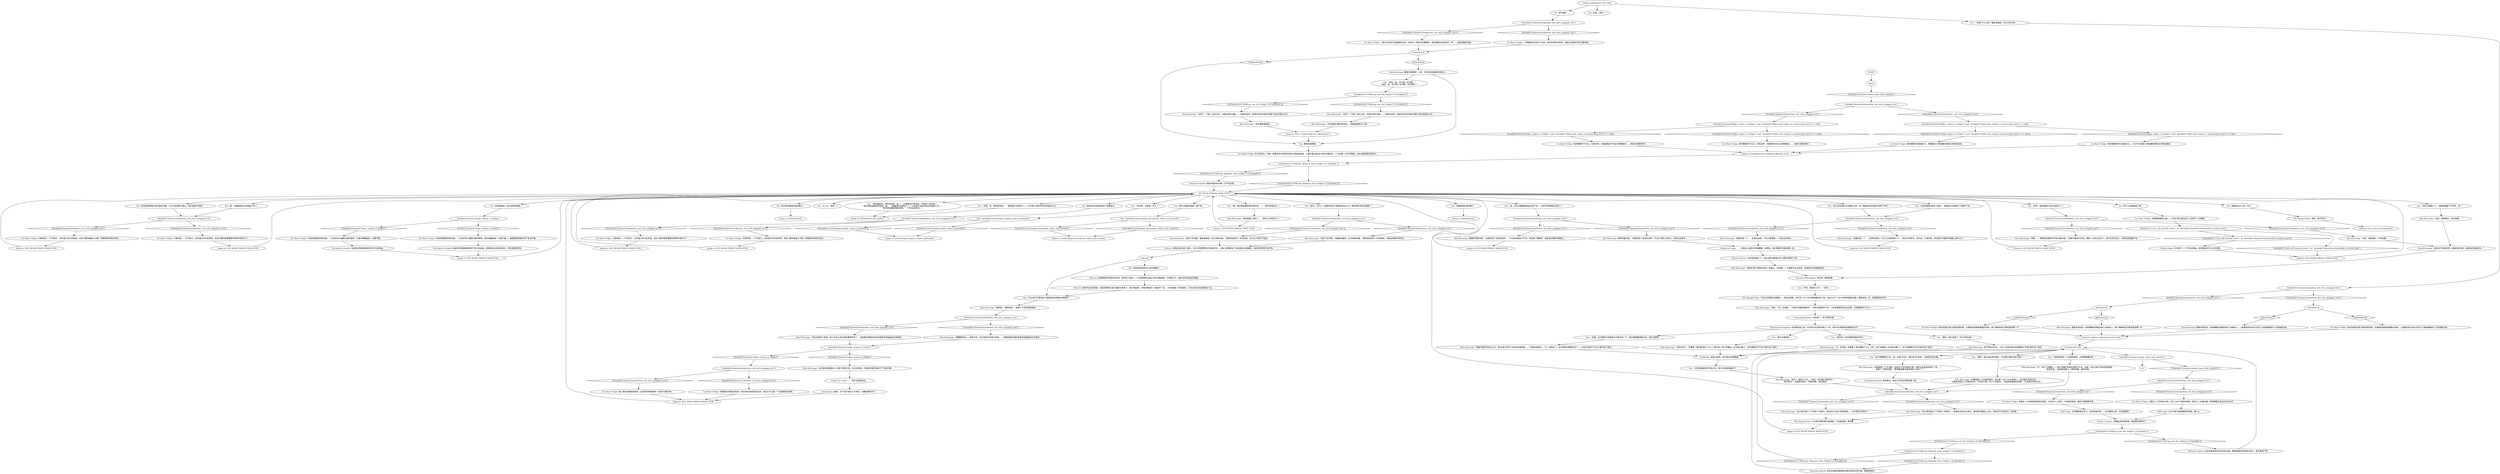 # DOOMED / ICE BEAR FRIDGE
# 1. Has a note inside that points to the frozen ice cream maker that has the filament memory stored inside.
#2. Reacting to the fact that there's a giant ice bear fridge still running them a loss.
#3. This is where you put the hanged man. If hub reached then this is an instant solution for TASK.find_fridge / If has TASK.find_fridge then this is the solution.
#4. The fridge can be turned off from the breaker box.
# ==================================================
digraph G {
	  0 [label="START"];
	  1 [label="input"];
	  2 [label="Shivers: 女孩跑到街市档位的时候，突然哭了起来：一只恶狠狠的冰熊正守在冰箱前面！它扬起爪子，想拦住所有潜在的顾客。"];
	  3 [label="You: “喂，我好像没看到场外拷贝啊……”（再次检查架子。）"];
	  4 [label="Kim Kitsuragi: 他研究着冰箱。“这确实是个反常的选择，不过它*确实*足够大。而且也足够冷……”"];
	  5 [label="Physical Instrument: 这件事完成之后，你*绝对*应该好好喝上一杯。或许可以再来些*异教徒仪式*。"];
	  6 [label="You: “好吧，金。把他带走吧。”（警督把尸体带走了——今天剩下来的时间你将独自工作。）"];
	  7 [label="IsKimHere()"];
	  8 [label="IsKimHere()", shape=diamond];
	  9 [label="!(IsKimHere())", shape=diamond];
	  10 [label="Kim Kitsuragi: “漂亮，”他一边说着，一边用手帕擦拭着双手。“冰熊冰箱里的尸体——我当警察的职业生涯里，这是最棒的工作之一。”"];
	  11 [label="You: “真的吗？你觉得做的挺好的吗？”"];
	  12 [label="You: “是啊，我也没有很*得意*，不过我们确实找到冰箱了。”"];
	  13 [label="Kim Kitsuragi: “那我们把尸体搬过来吧？我搬头，你抬脚。上下楼梯不会太容易，但是我们应该能做到的。”"];
	  14 [label="Variable[\"doomed.breakerbox_red_wire_plugged_out\"]"];
	  15 [label="Variable[\"doomed.breakerbox_red_wire_plugged_out\"]", shape=diamond];
	  16 [label="!(Variable[\"doomed.breakerbox_red_wire_plugged_out\"])", shape=diamond];
	  17 [label="Jump to: [IsTaskActive(\"TASK.get_filament_from ...]"];
	  18 [label="Variable[\"doomed.breakerbox_red_wire_plugged_out\"]"];
	  19 [label="Variable[\"doomed.breakerbox_red_wire_plugged_out\"]", shape=diamond];
	  20 [label="!(Variable[\"doomed.breakerbox_red_wire_plugged_out\"])", shape=diamond];
	  21 [label="Jump to: [ICE BEAR FRIDGE MAIN HUB]"];
	  22 [label="Kim Kitsuragi: “我们看看里面吧。”"];
	  23 [label="Esprit de Corps: ……但是这上面的光学很糟糕，他想到。我们需要尽可能安静一些。"];
	  24 [label="Conceptualization: 你创造了一具*冰熊石棺*。"];
	  25 [label="Conceptualization: 他说得对。他的工作肯定会更拘谨一些。"];
	  26 [label="Kim Kitsuragi: “至少我们阻止了尸体进一步腐烂。现在你可以进行其他检查——在可控的*环境*下。”"];
	  27 [label="Kim Kitsuragi: “当然了。只是一台巨大的、冰熊形状的冰箱……”他放松双手，脸庞沐浴在开启的冰箱门发出的强光之中。"];
	  28 [label="You: 看看冰箱里面。"];
	  29 [label="Perception (Smell): 包装纸还残留着香草和巧克力的味道。"];
	  30 [label="Visual Calculus: 你的视觉确认了：这台冰熊冰箱里还可以再放*两具*尸体。"];
	  31 [label="Physical Instrument: 你们俩？那很容易。"];
	  32 [label="Jump to: [XP.discover_the_bullet]"];
	  33 [label="Reaction Speed: 这肯定就是苏娜提到的那台巨型冰熊冰箱。看看里面吧。"];
	  34 [label="IsTaskActive(\"TASK.go_see_the_fridge\")--[[ Variable[ ]]"];
	  35 [label="IsTaskActive(\"TASK.go_see_the_fridge\")--[[ Variable[ ]]", shape=diamond];
	  36 [label="!(IsTaskActive(\"TASK.go_see_the_fridge\")--[[ Variable[ ]])", shape=diamond];
	  37 [label="You: “我觉得这是一个光荣的成就，大家都需要听到。”"];
	  38 [label="Variable[\"doomed.fridge_corpse_in_fridge\"]  and  Variable[\"TASK.send_corpse_to_processing_done\"] == false"];
	  39 [label="Variable[\"doomed.fridge_corpse_in_fridge\"]  and  Variable[\"TASK.send_corpse_to_processing_done\"] == false", shape=diamond];
	  40 [label="!(Variable[\"doomed.fridge_corpse_in_fridge\"]  and  Variable[\"TASK.send_corpse_to_processing_done\"] == false)", shape=diamond];
	  41 [label="Jump to: [ICE BEAR FRIDGE MAIN HUB]"];
	  42 [label="Jump to: [ICE BEAR FRIDGE MAIN HUB]"];
	  43 [label="You: 再次尝试脱掉死者的靴子。"];
	  44 [label="You: “看啦！我们创造了一具*冰熊石棺*。”"];
	  45 [label="Half Light: 这只冰熊可是超级食肉动物。要小心。"];
	  46 [label="Ice Bear Fridge: 一股冰冷的空气迎面朝你扑来。你听见一阵低沉的嘟囔声，就好像熊在自我调节一样……这是冰箱的内部。"];
	  47 [label="You: 关上门。[离开。]"];
	  48 [label="Kim Kitsuragi: “当然没有了。你看看！我们都*做了*什么？我们把一具尸体塞进一台冰熊冰箱了。这件事绝对*不可以*离开这个房间。”"];
	  49 [label="Kim Kitsuragi: 警督没有回话。他的眼睛还停留在那个动物身上。那个神秘的肚子隔间里漆黑一片……"];
	  50 [label="Visual Calculus: 熊看起来异常逼真。难道是动物标本？"];
	  51 [label="Shivers: 母亲冲过去安抚她，但是菲费特已经不想要冰淇淋了，她只想回家。冰熊盯着她们一路离开广场。一阵风卷起一张包装纸，正好从哭泣的女孩身边飞过……"];
	  52 [label="Ice Bear Fridge: 它很完美——不仅够大，还有强力的冷却系统。现在只要你能插上冰箱，把警督找来帮忙的话……"];
	  53 [label="You: “没错。这可要举行异教徒仪式来庆祝一下。我们把蜂蜜酒拿出来，把它点燃吧。”"];
	  54 [label="Variable[\"doomed.fridge_corpse_in_fridge\"]"];
	  55 [label="Variable[\"doomed.fridge_corpse_in_fridge\"]", shape=diamond];
	  56 [label="!(Variable[\"doomed.fridge_corpse_in_fridge\"])", shape=diamond];
	  57 [label="Kim Kitsuragi: “我知道，”警督说到，“真是个不幸的营销选择。”"];
	  58 [label="IsTaskActive(\"TASK.get_filament_from_fridge\")--[[ Variable[ ]]"];
	  59 [label="IsTaskActive(\"TASK.get_filament_from_fridge\")--[[ Variable[ ]]", shape=diamond];
	  60 [label="!(IsTaskActive(\"TASK.get_filament_from_fridge\")--[[ Variable[ ]])", shape=diamond];
	  61 [label="You: 嗯，冰箱看起来大的够放尸体了……"];
	  62 [label="Jump to: [yard.hanged_inland_corpse_answered]"];
	  63 [label="You: “*这是*什么东西？看起来像是一只巨大的冰熊……”"];
	  64 [label="Kim Kitsuragi: “更糟糕的是——直到今天，这只熊还在花他们的钱……”警督指着冰箱外那条弯弯曲曲的红色电线。"];
	  65 [label="Half Light: 它的眼睛毫无生气，但还是很可怕……在它醒来之前，快点跑路吧！"];
	  66 [label="Variable[\"doomed.breakerbox_red_wire_plugged_out\"]"];
	  67 [label="Variable[\"doomed.breakerbox_red_wire_plugged_out\"]", shape=diamond];
	  68 [label="!(Variable[\"doomed.breakerbox_red_wire_plugged_out\"])", shape=diamond];
	  69 [label="Ice Bear Fridge: 一阵微弱的冷风吹了出来。你听见滴水的声响。这是正在解冻中的冰箱内部。"];
	  70 [label="Variable[\"doomed.breakerbox_red_wire_plugged_out\"]"];
	  71 [label="Variable[\"doomed.breakerbox_red_wire_plugged_out\"]", shape=diamond];
	  72 [label="!(Variable[\"doomed.breakerbox_red_wire_plugged_out\"])", shape=diamond];
	  73 [label="The Hanged Man: 尸体比你想象的还要重——而且也更臭。你们花了半小时才把他搬到地下室，然后又花了十多分钟把他塞进冰箱。警督退后一步，欣赏着你的杰作。"];
	  74 [label="Kim Kitsuragi: “正好是我们要找的东西——看看里面有什么吧。”"];
	  75 [label="Jump to: [ICE BEAR FRIDGE MAIN HUB]"];
	  76 [label="Kim Kitsuragi: “这确实是一个……反常的选择。不过它很宽敞——而且也足够冷……”"];
	  77 [label="Variable[\"doomed.breakerbox_red_wire_plugged_out\"]"];
	  78 [label="Variable[\"doomed.breakerbox_red_wire_plugged_out\"]", shape=diamond];
	  79 [label="!(Variable[\"doomed.breakerbox_red_wire_plugged_out\"])", shape=diamond];
	  80 [label="Jump to: [ICE BEAR FRIDGE MAIN HUB]"];
	  81 [label="Ice Bear Fridge: 通上电的冰箱嗡嗡直响。这玩意的电费账单一定是*灾难性*的。"];
	  82 [label="Kim Kitsuragi: “不。并没有。你看看！我们都做了什么？把*一具尸体塞进一台冰熊冰箱了*。这个故事绝对不可以离开这个房间。”"];
	  83 [label="You: 检查里面的一张冰淇淋包装纸。"];
	  84 [label="Kim Kitsuragi: “这是个好问题。看起来像是一台冰淇淋冰箱。”警督拿起其中一张包装纸，在灯光下研究了起来。"];
	  85 [label="Jump to: [ICE BEAR FRIDGE MAIN HUB]"];
	  86 [label="Ice Bear Fridge: 你看见一只可怕的冰熊，肚子上有个奇怪的隔间。隔间门上布满冰霜，熊的眼睛正发出红色的光芒。"];
	  87 [label="Variable[\"doomed.breakerbox_red_wire_plugged_out\"]"];
	  88 [label="Variable[\"doomed.breakerbox_red_wire_plugged_out\"]", shape=diamond];
	  89 [label="!(Variable[\"doomed.breakerbox_red_wire_plugged_out\"])", shape=diamond];
	  90 [label="You: “放松，金，这只是一台冰箱。”\n“放松，金，这只是一台冰箱，还记得吗？”"];
	  91 [label="Variable[\"doomed.breakerbox_red_wire_plugged_out\"]"];
	  92 [label="Variable[\"doomed.breakerbox_red_wire_plugged_out\"]", shape=diamond];
	  93 [label="!(Variable[\"doomed.breakerbox_red_wire_plugged_out\"])", shape=diamond];
	  94 [label="Jump to: [ICE BEAR FRIDGE MAIN HUB]"];
	  95 [label="Ice Bear Fridge: 熊的眼睛死气沉沉、空洞无神，冰箱里面的尸体正在慢慢腐烂……电源已经被切断了。"];
	  96 [label="You: “现在冰箱插上了。你能帮我搬下尸体吗，金？”"];
	  97 [label="Jump to: [ICE BEAR FRIDGE MAIN HUB]"];
	  98 [label="You: “好吧，是时候把尸体冰冻起来了！”"];
	  99 [label="Jump to: [ICE BEAR FRIDGE MAIN HUB]"];
	  100 [label="You: 后退。[离开。]"];
	  101 [label="Ice Bear Fridge: 你的话语在空旷的房间里回荡，与潮湿的地板砖碰撞出声响。一道强烈的光线从它肚子上那道神秘的小门里透射出来……"];
	  102 [label="Variable[\"doomed.breakerbox_red_wire_plugged_out\"]"];
	  103 [label="Variable[\"doomed.breakerbox_red_wire_plugged_out\"]", shape=diamond];
	  104 [label="!(Variable[\"doomed.breakerbox_red_wire_plugged_out\"])", shape=diamond];
	  105 [label="Ice Bear Fridge: 熊的眼睛仍然发着红光，照看着肚子里隐藏的那些冰淇淋包装纸。"];
	  106 [label="Kim Kitsuragi: “当然。我来搬头，你去抬脚……”"];
	  107 [label="The Hanged Man: 在冰熊冰箱的寒冰领域里，尸体跌坐着，等待着……"];
	  108 [label="You: “告诉我，你是谁，死人？”"];
	  109 [label="You: Variable[\"yard.hanged_inland_corpse_answered\"]"];
	  110 [label="Variable[\"yard.hanged_inland_corpse_answered\"]", shape=diamond];
	  111 [label="!(Variable[\"yard.hanged_inland_corpse_answered\"])", shape=diamond];
	  112 [label="Variable[\"doomed.breakerbox_red_wire_plugged_out\"]"];
	  113 [label="Variable[\"doomed.breakerbox_red_wire_plugged_out\"]", shape=diamond];
	  114 [label="!(Variable[\"doomed.breakerbox_red_wire_plugged_out\"])", shape=diamond];
	  115 [label="Shivers: 那是过去的某个夏天。5岁大的菲费特松开母亲的手，一蹦一跳地跑向广场对面的冰淇淋摊，口袋中的零钱叮当作响。"];
	  116 [label="Ice Bear Fridge: 它很完美——不仅够大，还有强力的冷却系统。现在只要你能把警督找来帮忙就可以了……"];
	  117 [label="Jump to: [You: \"Look inside the refrigerator.\"]"];
	  118 [label="Perception (Smell): 包装纸还残留着香草和巧克力的味道。即使是在这样的恶臭中，你还是感觉的到。"];
	  119 [label="Kim Kitsuragi: “这玩意的电费账单一定是*灾难性*的。话又说回来，它确实帮我们解决了尸体的问题……”"];
	  120 [label="You: “所以你觉得这台冰箱怎么样，金？看起来大的够放*两具*尸体了。”"];
	  121 [label="You: *再次*彻底地调查一遍尸体。"];
	  122 [label="You: Variable[\"yard.hanged_perception_white_oval_wound\"]"];
	  123 [label="Variable[\"yard.hanged_perception_white_oval_wound\"]", shape=diamond];
	  124 [label="!(Variable[\"yard.hanged_perception_white_oval_wound\"])", shape=diamond];
	  125 [label="Kim Kitsuragi: 警督没有回话。他的眼睛还停留在那个动物身上。一道强烈的光线从它肚子上那道神秘的小门里透射出来……"];
	  126 [label="You: “这不是警察的工作，金。这是*艺术*。我们是*艺术家*，这是我们的幻想。”"];
	  127 [label="You: “好吧，那就开工吧！”（拍手。）"];
	  128 [label="Jump to: [before opening the door hub]"];
	  129 [label="Variable[\"doomed.fridge_corpse_in_fridge\"]  and  Variable[\"TASK.send_corpse_to_processing_done\"] == false"];
	  130 [label="Variable[\"doomed.fridge_corpse_in_fridge\"]  and  Variable[\"TASK.send_corpse_to_processing_done\"] == false", shape=diamond];
	  131 [label="!(Variable[\"doomed.fridge_corpse_in_fridge\"]  and  Variable[\"TASK.send_corpse_to_processing_done\"] == false)", shape=diamond];
	  132 [label="You: 这肯定就是他们告诉我的冰箱。不过不知道够不够大，能不能放尸体呢？"];
	  133 [label="Variable[\"doomed.breakerbox_red_wire_plugged_out\"]"];
	  134 [label="Variable[\"doomed.breakerbox_red_wire_plugged_out\"]", shape=diamond];
	  135 [label="!(Variable[\"doomed.breakerbox_red_wire_plugged_out\"])", shape=diamond];
	  136 [label="Jump to: [IsKimHere()]"];
	  137 [label="You: 突如其来的寒冷让你开始颤抖。"];
	  138 [label="Esprit de Corps: ……我们还真是走运。"];
	  139 [label="Variable[\"doomed.breakerbox_red_wire_plugged_out\"]"];
	  140 [label="Variable[\"doomed.breakerbox_red_wire_plugged_out\"]", shape=diamond];
	  141 [label="!(Variable[\"doomed.breakerbox_red_wire_plugged_out\"])", shape=diamond];
	  142 [label="IsKimHere()"];
	  143 [label="IsKimHere()", shape=diamond];
	  144 [label="!(IsKimHere())", shape=diamond];
	  145 [label="Kim Kitsuragi: “那肯定不会是世界上*最容易*的事，但是我们能搞定的。”"];
	  146 [label="Kim Kitsuragi: 警督研究着冰箱。“这确实是个反常的选择……不过肯定能放下尸体。现在唯一要做的，就是把冰箱的电源插上。”"];
	  147 [label="Jump to: [yard.hanged_perception_white_oval_wound]"];
	  148 [label="The Hanged Man: 来吧，疯子罗尼！"];
	  149 [label="Kim Kitsuragi: “不。他们*不需要*——他们*需要*听到的是我们平淡、无聊、完全*保守*的凶杀案调查。”\n“希望不是。”他恼怒地看了一眼你的脚，紧闭双唇。"];
	  150 [label="Kim Kitsuragi: “肯定是被人拿走了……便条上写的是什么？”"];
	  151 [label="Jump to: [ICE BEAR FRIDGE MAIN HUB]"];
	  152 [label="Variable[\"doomed.breakerbox_red_wire_plugged_out\"]"];
	  153 [label="Variable[\"doomed.breakerbox_red_wire_plugged_out\"]", shape=diamond];
	  154 [label="!(Variable[\"doomed.breakerbox_red_wire_plugged_out\"])", shape=diamond];
	  155 [label="Kim Kitsuragi: “等等……”警督检查着黑乎乎的冰箱内部。“如果冰箱没开的话，那就一点用也没有了。我们先把它插上，然后回这里搬尸体。”"];
	  156 [label="IsTaskActive(\"TASK.go_see_the_fridge\")--[[ Variable[ ]]"];
	  157 [label="IsTaskActive(\"TASK.go_see_the_fridge\")--[[ Variable[ ]]", shape=diamond];
	  158 [label="!(IsTaskActive(\"TASK.go_see_the_fridge\")--[[ Variable[ ]])", shape=diamond];
	  159 [label="You: 试着脱掉死者的靴子。"];
	  160 [label="You: 把门撬开……"];
	  161 [label="Kim Kitsuragi: 警督往里面瞥了一眼，手已经扶在腰间的枪套上。"];
	  162 [label="Kim Kitsuragi: “如果我是一个艺术家，这肯定*不是*我的幻想。我的作品会更加保守一些……”\n他看了一眼你的脚。“那我猜盗墓也是表演的一部分了？”"];
	  163 [label="You: “金，这台冰箱看来很适合放尸体——我们不用再到处询问了。”"];
	  164 [label="You: 看起来应该很容易把尸体塞进去。"];
	  165 [label="Reaction Speed: 但是纤维内存在哪？它不在这里……"];
	  166 [label="Ice Bear Fridge: 熊的眼睛依然在发着红光——它正守卫着肚子里隐藏的那些冰淇淋包装纸。"];
	  167 [label="You: “这显然就是*那台*冰箱了。看起来大的能放下*两具*尸体。”"];
	  168 [label="Ice Bear Fridge: 它很完美——不仅够大，还有强力的冷却系统。现在只要你能把警督找来帮忙就可以了……"];
	  169 [label="IsTaskActive(\"TASK.get_filament_from_fridge\")--[[ Variable[ ]]"];
	  170 [label="IsTaskActive(\"TASK.get_filament_from_fridge\")--[[ Variable[ ]]", shape=diamond];
	  171 [label="!(IsTaskActive(\"TASK.get_filament_from_fridge\")--[[ Variable[ ]])", shape=diamond];
	  172 [label="Jump to: [IsKimHere()]"];
	  173 [label="Ice Bear Fridge: 架子是空的。你唯一能看见的只有皱巴巴的冰淇淋包装纸，上面印着*瑞瓦肖冰城*的商标名。门上贴着一份手写便条。这台冰箱真是有够巨大。"];
	  174 [label="sold hub"];
	  175 [label="Kim Kitsuragi: “这确实是一个……反常的选择。不过它已经足够大了——而且也足够冷。老实说，它很完美。现在我们只要把冰箱插上就可以了。”"];
	  176 [label="Ice Bear Fridge: 它很完美——不仅够大，还有强力的冷却系统。现在只要你能插上冰箱，把警督找来帮忙的话……"];
	  177 [label="Kim Kitsuragi: “当然了。只是一台巨大的、冰熊形状的冰箱……”他放松双手，脸庞沐浴在开启的冰箱门发出的强光之中。"];
	  178 [label="Kim Kitsuragi: “我就*知道*你会这么说！我*知道*这样下去肯定会提到酒……”他使劲摇摇头。“不。别再来了。这已经够*异教徒*的了——而且它绝对*不可以*离开这个房间。”"];
	  179 [label="Interfacing: 确实。对于验尸官的工作来说，冷藏肉要好多了。"];
	  180 [label="IsKimHere()"];
	  181 [label="IsKimHere()", shape=diamond];
	  182 [label="!(IsKimHere())", shape=diamond];
	  183 [label="You: “首先，为什么一间废弃的地下室里会有这么大一尊冰熊形状的冰箱啊？”"];
	  184 [label="Jump to: [ICE BEAR FRIDGE MAIN HUB]"];
	  185 [label="Ice Bear Fridge: 熊的眼睛死气沉沉，空洞无神，冰箱里的冰块正在慢慢融化……电源已经被切断了。"];
	  186 [label="Ice Bear Fridge: 光滑的玻璃包装纸后面，一只友好的卡通熊正朝你微笑。它跟冰箱看起来一点都不像。"];
	  187 [label="Kim Kitsuragi: “这是个好问题。它看起来像是一台冰淇淋冰箱。”警督拿起其中一张包装纸，试着在黑暗中研究它。"];
	  188 [label="Kim Kitsuragi: “当然。我来搬头，你去抬脚……”"];
	  189 [label="Kim Kitsuragi: “有吗？”他叹了口气。“好吧，也许我们*确实有*。”\n“我们有吗？”他恼怒地看了一眼你的脚，紧闭双唇。"];
	  190 [label="Ice Bear Fridge: 你的话语在空旷的房间里回荡，与潮湿的地板砖碰撞出声响。那个神秘的肚子隔间里漆黑一片……"];
	  191 [label="Kim Kitsuragi: “现在你拔掉了电线，至少不会让他们继续遭受损失了。”他指着冰箱旁边伸出的那条弯弯曲曲的红色电线。"];
	  192 [label="You: “把他装起来，然后带走吧，金。”（让警督把尸体带走，不做进一步检查。）\n“我们把他装起来带走吧，金。”（警督把尸体带走了——今天剩下来的时间你将独自工作。）\n“我们把他搬到锐影里吧。”（尸体处理完毕。）"];
	  193 [label="Jump to: [le corpse questionnaire]"];
	  194 [label="ICE BEAR FRIDGE MAIN HUB"];
	  195 [label="You: 把门上的便条取下来。"];
	  196 [label="Reaction Speed: 这肯定就是他们告诉你的冰箱。看看里面的空间够不够大，能不能放尸体。"];
	  197 [label="You: “我不太相信你。”"];
	  198 [label="Kim Kitsuragi: “冰箱是挺让人印象深刻的，这只是一次*小小的*胜利——在无数次失败之间。”\n“冰箱本身挺让人印象深刻的，不过这只是一次小小的胜利。”他恼怒地看着你的脚。“在无数次失败之间。”"];
	  199 [label="Authority: 他是认真的。他不想当冰熊警察。"];
	  200 [label="Ice Bear Fridge: 你面前的冰箱空空如也，因为制冷系统没有生效，现在它不过是一个过度放纵的衣柜。"];
	  201 [label="Variable[\"tc.turn_off_tutorial_node\"]  or  Variable[\"character.interactable_tutorial_seen\"]"];
	  202 [label="Variable[\"tc.turn_off_tutorial_node\"]  or  Variable[\"character.interactable_tutorial_seen\"]", shape=diamond];
	  203 [label="!(Variable[\"tc.turn_off_tutorial_node\"]  or  Variable[\"character.interactable_tutorial_seen\"])", shape=diamond];
	  204 [label="Tutorial Agent: 你得到了一个可互动物品。前往物品栏中与之互动吧。"];
	  205 [label="Ice Bear Fridge: 你看见一只冰熊若隐若现的阴影，它的肚子上还有一个奇怪的隔间。隔间门微微敞开着……"];
	  206 [label="Variable[\"doomed.breakerbox_red_wire_plugged_out\"]"];
	  207 [label="Variable[\"doomed.breakerbox_red_wire_plugged_out\"]", shape=diamond];
	  208 [label="!(Variable[\"doomed.breakerbox_red_wire_plugged_out\"])", shape=diamond];
	  209 [label="Ice Bear Fridge: 光滑的玻璃包装纸后面，一只友好的卡通熊在朝你微笑。跟冰箱看起来一点都不像——跟里面那具腐烂的尸体也不像。"];
	  210 [label="Kim Kitsuragi: “至少我们阻止了尸体进一步腐烂——或者应该说可以阻止，等你把冰箱插上之后。然后你可以再进行一次检查。”"];
	  211 [label="Ice Bear Fridge: 你把便条塞进口袋——*还有*把它固定在门上的那个小冰箱贴。"];
	  212 [label="Jump to: [ICE BEAR FRIDGE MAIN HUB]"];
	  213 [label="You: “所以他们打算用这个超级食肉动物卖冰淇淋吗？”"];
	  214 [label="Kim Kitsuragi: 他严肃地点点头。“这个*冰熊石棺*的话题绝对*不能*离开这个房间。”"];
	  215 [label="Variable[\"doomed.fridge_corpse_in_fridge\"]"];
	  216 [label="Variable[\"doomed.fridge_corpse_in_fridge\"]", shape=diamond];
	  217 [label="!(Variable[\"doomed.fridge_corpse_in_fridge\"])", shape=diamond];
	  218 [label="You: 跟我说点什么吧，死人。"];
	  219 [label="before opening the door hub"];
	  220 [label="Untitled hub (04)"];
	  221 [label="You: “在所有能用到的手段之间，我们已经做到最好了。”"];
	  222 [label="Variable[\"doomed.icebear_main_hub_reached\"]"];
	  223 [label="Variable[\"doomed.icebear_main_hub_reached\"]", shape=diamond];
	  224 [label="!(Variable[\"doomed.icebear_main_hub_reached\"])", shape=diamond];
	  0 -> 1
	  1 -> 223
	  2 -> 51
	  3 -> 150
	  4 -> 23
	  5 -> 53
	  5 -> 11
	  5 -> 44
	  5 -> 197
	  6 -> 32
	  7 -> 8
	  7 -> 9
	  8 -> 161
	  9 -> 28
	  10 -> 24
	  11 -> 82
	  12 -> 198
	  13 -> 31
	  14 -> 16
	  14 -> 15
	  15 -> 191
	  16 -> 64
	  17 -> 58
	  18 -> 19
	  18 -> 20
	  19 -> 175
	  20 -> 76
	  21 -> 194
	  22 -> 117
	  23 -> 30
	  24 -> 5
	  25 -> 87
	  26 -> 107
	  27 -> 22
	  28 -> 173
	  29 -> 94
	  30 -> 13
	  31 -> 127
	  33 -> 220
	  34 -> 35
	  34 -> 36
	  35 -> 196
	  36 -> 169
	  37 -> 149
	  38 -> 40
	  38 -> 39
	  39 -> 166
	  40 -> 105
	  41 -> 194
	  42 -> 194
	  43 -> 136
	  44 -> 214
	  45 -> 50
	  46 -> 7
	  48 -> 199
	  49 -> 128
	  50 -> 34
	  51 -> 213
	  52 -> 97
	  53 -> 178
	  54 -> 56
	  54 -> 55
	  55 -> 119
	  56 -> 112
	  57 -> 14
	  58 -> 59
	  58 -> 60
	  59 -> 165
	  60 -> 194
	  61 -> 206
	  63 -> 102
	  64 -> 54
	  65 -> 50
	  66 -> 67
	  66 -> 68
	  67 -> 69
	  68 -> 46
	  69 -> 7
	  70 -> 72
	  70 -> 71
	  71 -> 129
	  72 -> 38
	  73 -> 10
	  74 -> 117
	  75 -> 194
	  76 -> 23
	  77 -> 78
	  77 -> 79
	  78 -> 155
	  79 -> 106
	  80 -> 194
	  81 -> 99
	  82 -> 199
	  83 -> 215
	  84 -> 115
	  85 -> 194
	  86 -> 45
	  87 -> 88
	  87 -> 89
	  88 -> 210
	  89 -> 26
	  90 -> 156
	  91 -> 92
	  91 -> 93
	  92 -> 187
	  93 -> 84
	  94 -> 194
	  95 -> 17
	  96 -> 188
	  97 -> 194
	  98 -> 77
	  99 -> 194
	  101 -> 128
	  102 -> 104
	  102 -> 103
	  103 -> 142
	  104 -> 180
	  105 -> 17
	  106 -> 145
	  107 -> 184
	  108 -> 109
	  109 -> 110
	  109 -> 111
	  110 -> 62
	  111 -> 62
	  112 -> 113
	  112 -> 114
	  113 -> 200
	  114 -> 81
	  115 -> 174
	  116 -> 75
	  117 -> 28
	  118 -> 94
	  119 -> 138
	  120 -> 18
	  121 -> 122
	  122 -> 123
	  122 -> 124
	  123 -> 147
	  124 -> 147
	  125 -> 128
	  126 -> 162
	  127 -> 73
	  128 -> 220
	  129 -> 130
	  129 -> 131
	  130 -> 95
	  131 -> 185
	  132 -> 206
	  133 -> 134
	  133 -> 135
	  134 -> 146
	  135 -> 4
	  137 -> 2
	  138 -> 179
	  139 -> 140
	  139 -> 141
	  140 -> 205
	  141 -> 86
	  142 -> 144
	  142 -> 143
	  143 -> 49
	  144 -> 190
	  145 -> 31
	  146 -> 151
	  148 -> 193
	  149 -> 87
	  150 -> 41
	  151 -> 194
	  152 -> 153
	  152 -> 154
	  153 -> 52
	  154 -> 116
	  155 -> 80
	  156 -> 157
	  156 -> 158
	  157 -> 177
	  158 -> 27
	  159 -> 172
	  160 -> 66
	  161 -> 90
	  161 -> 28
	  162 -> 25
	  163 -> 133
	  164 -> 152
	  165 -> 194
	  166 -> 17
	  167 -> 18
	  168 -> 42
	  169 -> 170
	  169 -> 171
	  170 -> 33
	  171 -> 220
	  173 -> 58
	  174 -> 137
	  174 -> 213
	  175 -> 21
	  176 -> 85
	  177 -> 74
	  178 -> 199
	  179 -> 99
	  180 -> 181
	  180 -> 182
	  181 -> 125
	  182 -> 101
	  183 -> 91
	  184 -> 194
	  185 -> 17
	  186 -> 29
	  187 -> 115
	  188 -> 145
	  189 -> 87
	  190 -> 128
	  191 -> 54
	  192 -> 32
	  194 -> 3
	  194 -> 132
	  194 -> 6
	  194 -> 159
	  194 -> 163
	  194 -> 164
	  194 -> 167
	  194 -> 43
	  194 -> 47
	  194 -> 183
	  194 -> 61
	  194 -> 192
	  194 -> 195
	  194 -> 83
	  194 -> 218
	  194 -> 96
	  194 -> 98
	  194 -> 108
	  194 -> 120
	  194 -> 121
	  195 -> 211
	  196 -> 220
	  197 -> 48
	  198 -> 87
	  199 -> 221
	  200 -> 99
	  201 -> 202
	  201 -> 203
	  202 -> 212
	  203 -> 204
	  204 -> 212
	  205 -> 65
	  206 -> 208
	  206 -> 207
	  207 -> 176
	  208 -> 168
	  209 -> 118
	  210 -> 107
	  211 -> 201
	  212 -> 194
	  213 -> 57
	  214 -> 199
	  215 -> 216
	  215 -> 217
	  216 -> 209
	  217 -> 186
	  218 -> 148
	  219 -> 160
	  219 -> 100
	  219 -> 63
	  220 -> 126
	  220 -> 12
	  220 -> 37
	  220 -> 222
	  221 -> 189
	  222 -> 224
	  222 -> 225
	  223 -> 70
	  224 -> 139
}


